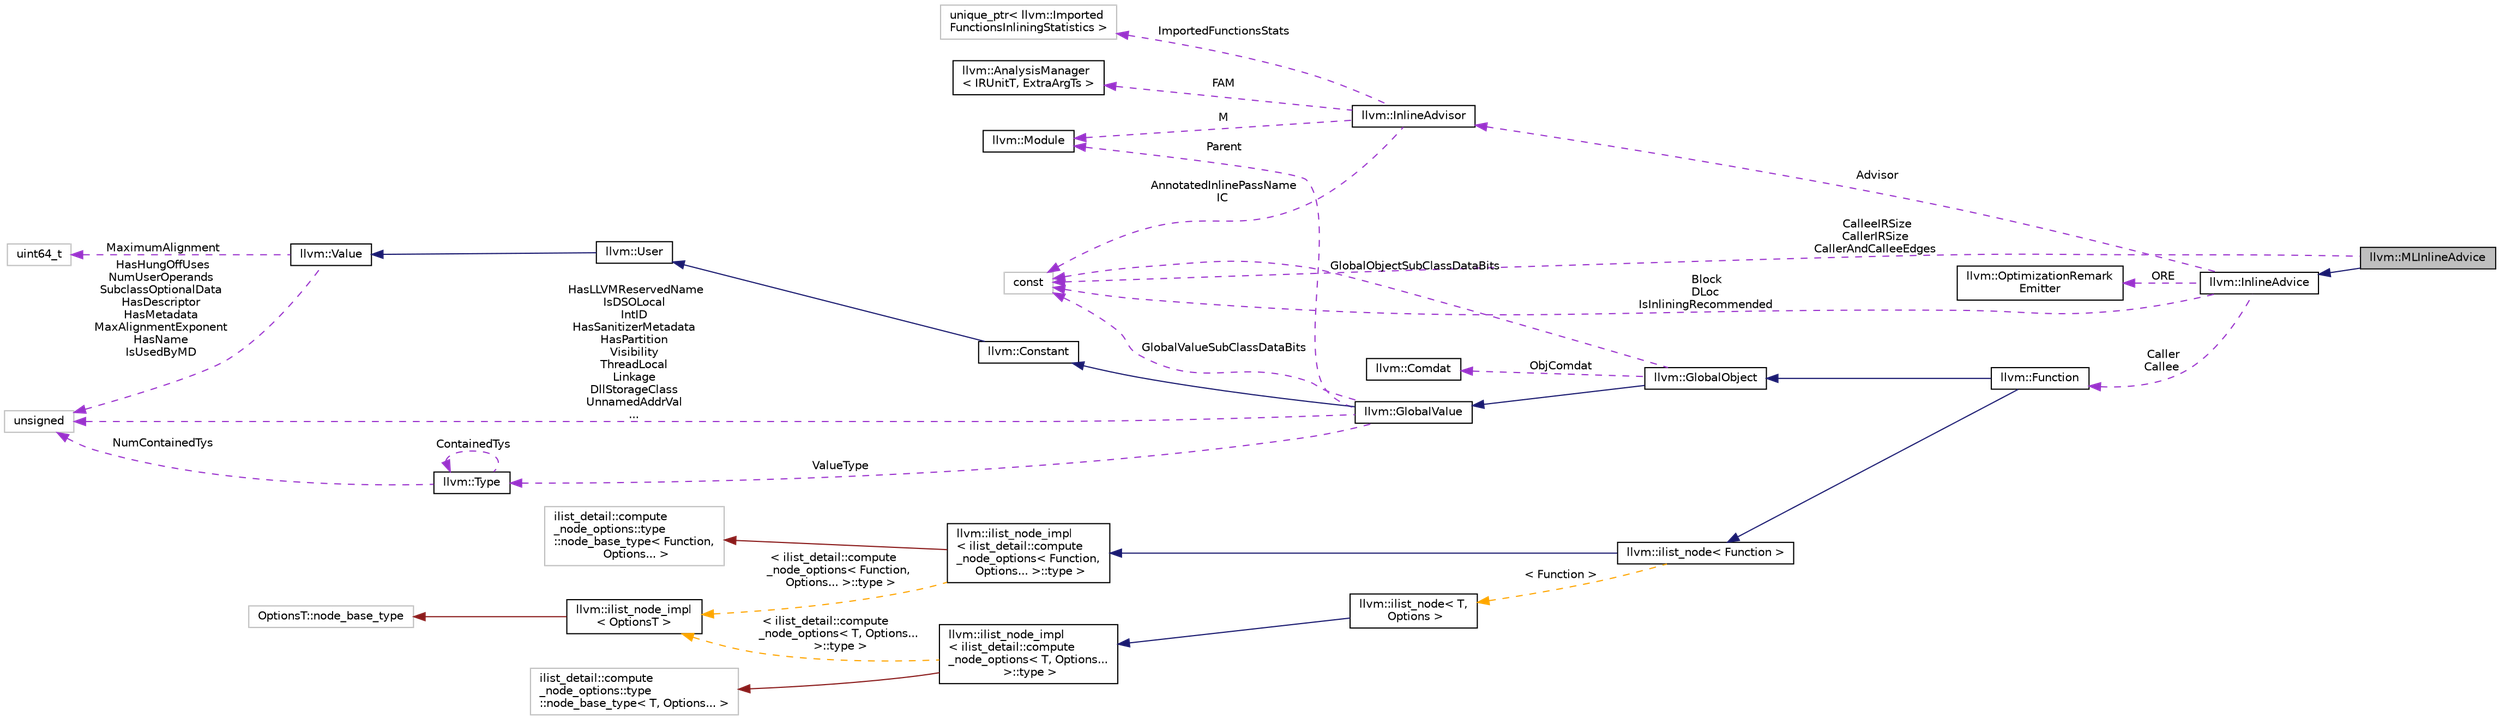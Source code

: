 digraph "llvm::MLInlineAdvice"
{
 // LATEX_PDF_SIZE
  bgcolor="transparent";
  edge [fontname="Helvetica",fontsize="10",labelfontname="Helvetica",labelfontsize="10"];
  node [fontname="Helvetica",fontsize="10",shape=record];
  rankdir="LR";
  Node1 [label="llvm::MLInlineAdvice",height=0.2,width=0.4,color="black", fillcolor="grey75", style="filled", fontcolor="black",tooltip="InlineAdvice that tracks changes post inlining."];
  Node2 -> Node1 [dir="back",color="midnightblue",fontsize="10",style="solid",fontname="Helvetica"];
  Node2 [label="llvm::InlineAdvice",height=0.2,width=0.4,color="black",URL="$classllvm_1_1InlineAdvice.html",tooltip="Capture state between an inlining decision having had been made, and its impact being observable."];
  Node3 -> Node2 [dir="back",color="darkorchid3",fontsize="10",style="dashed",label=" Advisor" ,fontname="Helvetica"];
  Node3 [label="llvm::InlineAdvisor",height=0.2,width=0.4,color="black",URL="$classllvm_1_1InlineAdvisor.html",tooltip="Interface for deciding whether to inline a call site or not."];
  Node4 -> Node3 [dir="back",color="darkorchid3",fontsize="10",style="dashed",label=" ImportedFunctionsStats" ,fontname="Helvetica"];
  Node4 [label="unique_ptr\< llvm::Imported\lFunctionsInliningStatistics \>",height=0.2,width=0.4,color="grey75",tooltip=" "];
  Node5 -> Node3 [dir="back",color="darkorchid3",fontsize="10",style="dashed",label=" FAM" ,fontname="Helvetica"];
  Node5 [label="llvm::AnalysisManager\l\< IRUnitT, ExtraArgTs \>",height=0.2,width=0.4,color="black",URL="$classllvm_1_1AnalysisManager.html",tooltip="A container for analyses that lazily runs them and caches their results."];
  Node6 -> Node3 [dir="back",color="darkorchid3",fontsize="10",style="dashed",label=" M" ,fontname="Helvetica"];
  Node6 [label="llvm::Module",height=0.2,width=0.4,color="black",URL="$classllvm_1_1Module.html",tooltip="A Module instance is used to store all the information related to an LLVM module."];
  Node7 -> Node3 [dir="back",color="darkorchid3",fontsize="10",style="dashed",label=" AnnotatedInlinePassName\nIC" ,fontname="Helvetica"];
  Node7 [label="const",height=0.2,width=0.4,color="grey75",tooltip=" "];
  Node8 -> Node2 [dir="back",color="darkorchid3",fontsize="10",style="dashed",label=" ORE" ,fontname="Helvetica"];
  Node8 [label="llvm::OptimizationRemark\lEmitter",height=0.2,width=0.4,color="black",URL="$classllvm_1_1OptimizationRemarkEmitter.html",tooltip="The optimization diagnostic interface."];
  Node9 -> Node2 [dir="back",color="darkorchid3",fontsize="10",style="dashed",label=" Caller\nCallee" ,fontname="Helvetica"];
  Node9 [label="llvm::Function",height=0.2,width=0.4,color="black",URL="$classllvm_1_1Function.html",tooltip=" "];
  Node10 -> Node9 [dir="back",color="midnightblue",fontsize="10",style="solid",fontname="Helvetica"];
  Node10 [label="llvm::GlobalObject",height=0.2,width=0.4,color="black",URL="$classllvm_1_1GlobalObject.html",tooltip=" "];
  Node11 -> Node10 [dir="back",color="midnightblue",fontsize="10",style="solid",fontname="Helvetica"];
  Node11 [label="llvm::GlobalValue",height=0.2,width=0.4,color="black",URL="$classllvm_1_1GlobalValue.html",tooltip=" "];
  Node12 -> Node11 [dir="back",color="midnightblue",fontsize="10",style="solid",fontname="Helvetica"];
  Node12 [label="llvm::Constant",height=0.2,width=0.4,color="black",URL="$classllvm_1_1Constant.html",tooltip="This is an important base class in LLVM."];
  Node13 -> Node12 [dir="back",color="midnightblue",fontsize="10",style="solid",fontname="Helvetica"];
  Node13 [label="llvm::User",height=0.2,width=0.4,color="black",URL="$classllvm_1_1User.html",tooltip=" "];
  Node14 -> Node13 [dir="back",color="midnightblue",fontsize="10",style="solid",fontname="Helvetica"];
  Node14 [label="llvm::Value",height=0.2,width=0.4,color="black",URL="$classllvm_1_1Value.html",tooltip="LLVM Value Representation."];
  Node15 -> Node14 [dir="back",color="darkorchid3",fontsize="10",style="dashed",label=" MaximumAlignment" ,fontname="Helvetica"];
  Node15 [label="uint64_t",height=0.2,width=0.4,color="grey75",tooltip=" "];
  Node16 -> Node14 [dir="back",color="darkorchid3",fontsize="10",style="dashed",label=" HasHungOffUses\nNumUserOperands\nSubclassOptionalData\nHasDescriptor\nHasMetadata\nMaxAlignmentExponent\nHasName\nIsUsedByMD" ,fontname="Helvetica"];
  Node16 [label="unsigned",height=0.2,width=0.4,color="grey75",tooltip=" "];
  Node17 -> Node11 [dir="back",color="darkorchid3",fontsize="10",style="dashed",label=" ValueType" ,fontname="Helvetica"];
  Node17 [label="llvm::Type",height=0.2,width=0.4,color="black",URL="$classllvm_1_1Type.html",tooltip="The instances of the Type class are immutable: once they are created, they are never changed."];
  Node17 -> Node17 [dir="back",color="darkorchid3",fontsize="10",style="dashed",label=" ContainedTys" ,fontname="Helvetica"];
  Node16 -> Node17 [dir="back",color="darkorchid3",fontsize="10",style="dashed",label=" NumContainedTys" ,fontname="Helvetica"];
  Node6 -> Node11 [dir="back",color="darkorchid3",fontsize="10",style="dashed",label=" Parent" ,fontname="Helvetica"];
  Node16 -> Node11 [dir="back",color="darkorchid3",fontsize="10",style="dashed",label=" HasLLVMReservedName\nIsDSOLocal\nIntID\nHasSanitizerMetadata\nHasPartition\nVisibility\nThreadLocal\nLinkage\nDllStorageClass\nUnnamedAddrVal\n..." ,fontname="Helvetica"];
  Node7 -> Node11 [dir="back",color="darkorchid3",fontsize="10",style="dashed",label=" GlobalValueSubClassDataBits" ,fontname="Helvetica"];
  Node18 -> Node10 [dir="back",color="darkorchid3",fontsize="10",style="dashed",label=" ObjComdat" ,fontname="Helvetica"];
  Node18 [label="llvm::Comdat",height=0.2,width=0.4,color="black",URL="$classllvm_1_1Comdat.html",tooltip=" "];
  Node7 -> Node10 [dir="back",color="darkorchid3",fontsize="10",style="dashed",label=" GlobalObjectSubClassDataBits" ,fontname="Helvetica"];
  Node19 -> Node9 [dir="back",color="midnightblue",fontsize="10",style="solid",fontname="Helvetica"];
  Node19 [label="llvm::ilist_node\< Function \>",height=0.2,width=0.4,color="black",URL="$classllvm_1_1ilist__node.html",tooltip=" "];
  Node20 -> Node19 [dir="back",color="midnightblue",fontsize="10",style="solid",fontname="Helvetica"];
  Node20 [label="llvm::ilist_node_impl\l\< ilist_detail::compute\l_node_options\< Function,\l Options... \>::type \>",height=0.2,width=0.4,color="black",URL="$classllvm_1_1ilist__node__impl.html",tooltip=" "];
  Node21 -> Node20 [dir="back",color="firebrick4",fontsize="10",style="solid",fontname="Helvetica"];
  Node21 [label="ilist_detail::compute\l_node_options::type \l::node_base_type\< Function,\l Options... \>",height=0.2,width=0.4,color="grey75",tooltip=" "];
  Node22 -> Node20 [dir="back",color="orange",fontsize="10",style="dashed",label=" \< ilist_detail::compute\l_node_options\< Function,\l Options... \>::type \>" ,fontname="Helvetica"];
  Node22 [label="llvm::ilist_node_impl\l\< OptionsT \>",height=0.2,width=0.4,color="black",URL="$classllvm_1_1ilist__node__impl.html",tooltip="Implementation for an ilist node."];
  Node23 -> Node22 [dir="back",color="firebrick4",fontsize="10",style="solid",fontname="Helvetica"];
  Node23 [label="OptionsT::node_base_type",height=0.2,width=0.4,color="grey75",tooltip=" "];
  Node24 -> Node19 [dir="back",color="orange",fontsize="10",style="dashed",label=" \< Function \>" ,fontname="Helvetica"];
  Node24 [label="llvm::ilist_node\< T,\l Options \>",height=0.2,width=0.4,color="black",URL="$classllvm_1_1ilist__node.html",tooltip=" "];
  Node25 -> Node24 [dir="back",color="midnightblue",fontsize="10",style="solid",fontname="Helvetica"];
  Node25 [label="llvm::ilist_node_impl\l\< ilist_detail::compute\l_node_options\< T, Options...\l \>::type \>",height=0.2,width=0.4,color="black",URL="$classllvm_1_1ilist__node__impl.html",tooltip=" "];
  Node26 -> Node25 [dir="back",color="firebrick4",fontsize="10",style="solid",fontname="Helvetica"];
  Node26 [label="ilist_detail::compute\l_node_options::type \l::node_base_type\< T, Options... \>",height=0.2,width=0.4,color="grey75",tooltip=" "];
  Node22 -> Node25 [dir="back",color="orange",fontsize="10",style="dashed",label=" \< ilist_detail::compute\l_node_options\< T, Options...\l \>::type \>" ,fontname="Helvetica"];
  Node7 -> Node2 [dir="back",color="darkorchid3",fontsize="10",style="dashed",label=" Block\nDLoc\nIsInliningRecommended" ,fontname="Helvetica"];
  Node7 -> Node1 [dir="back",color="darkorchid3",fontsize="10",style="dashed",label=" CalleeIRSize\nCallerIRSize\nCallerAndCalleeEdges" ,fontname="Helvetica"];
}
